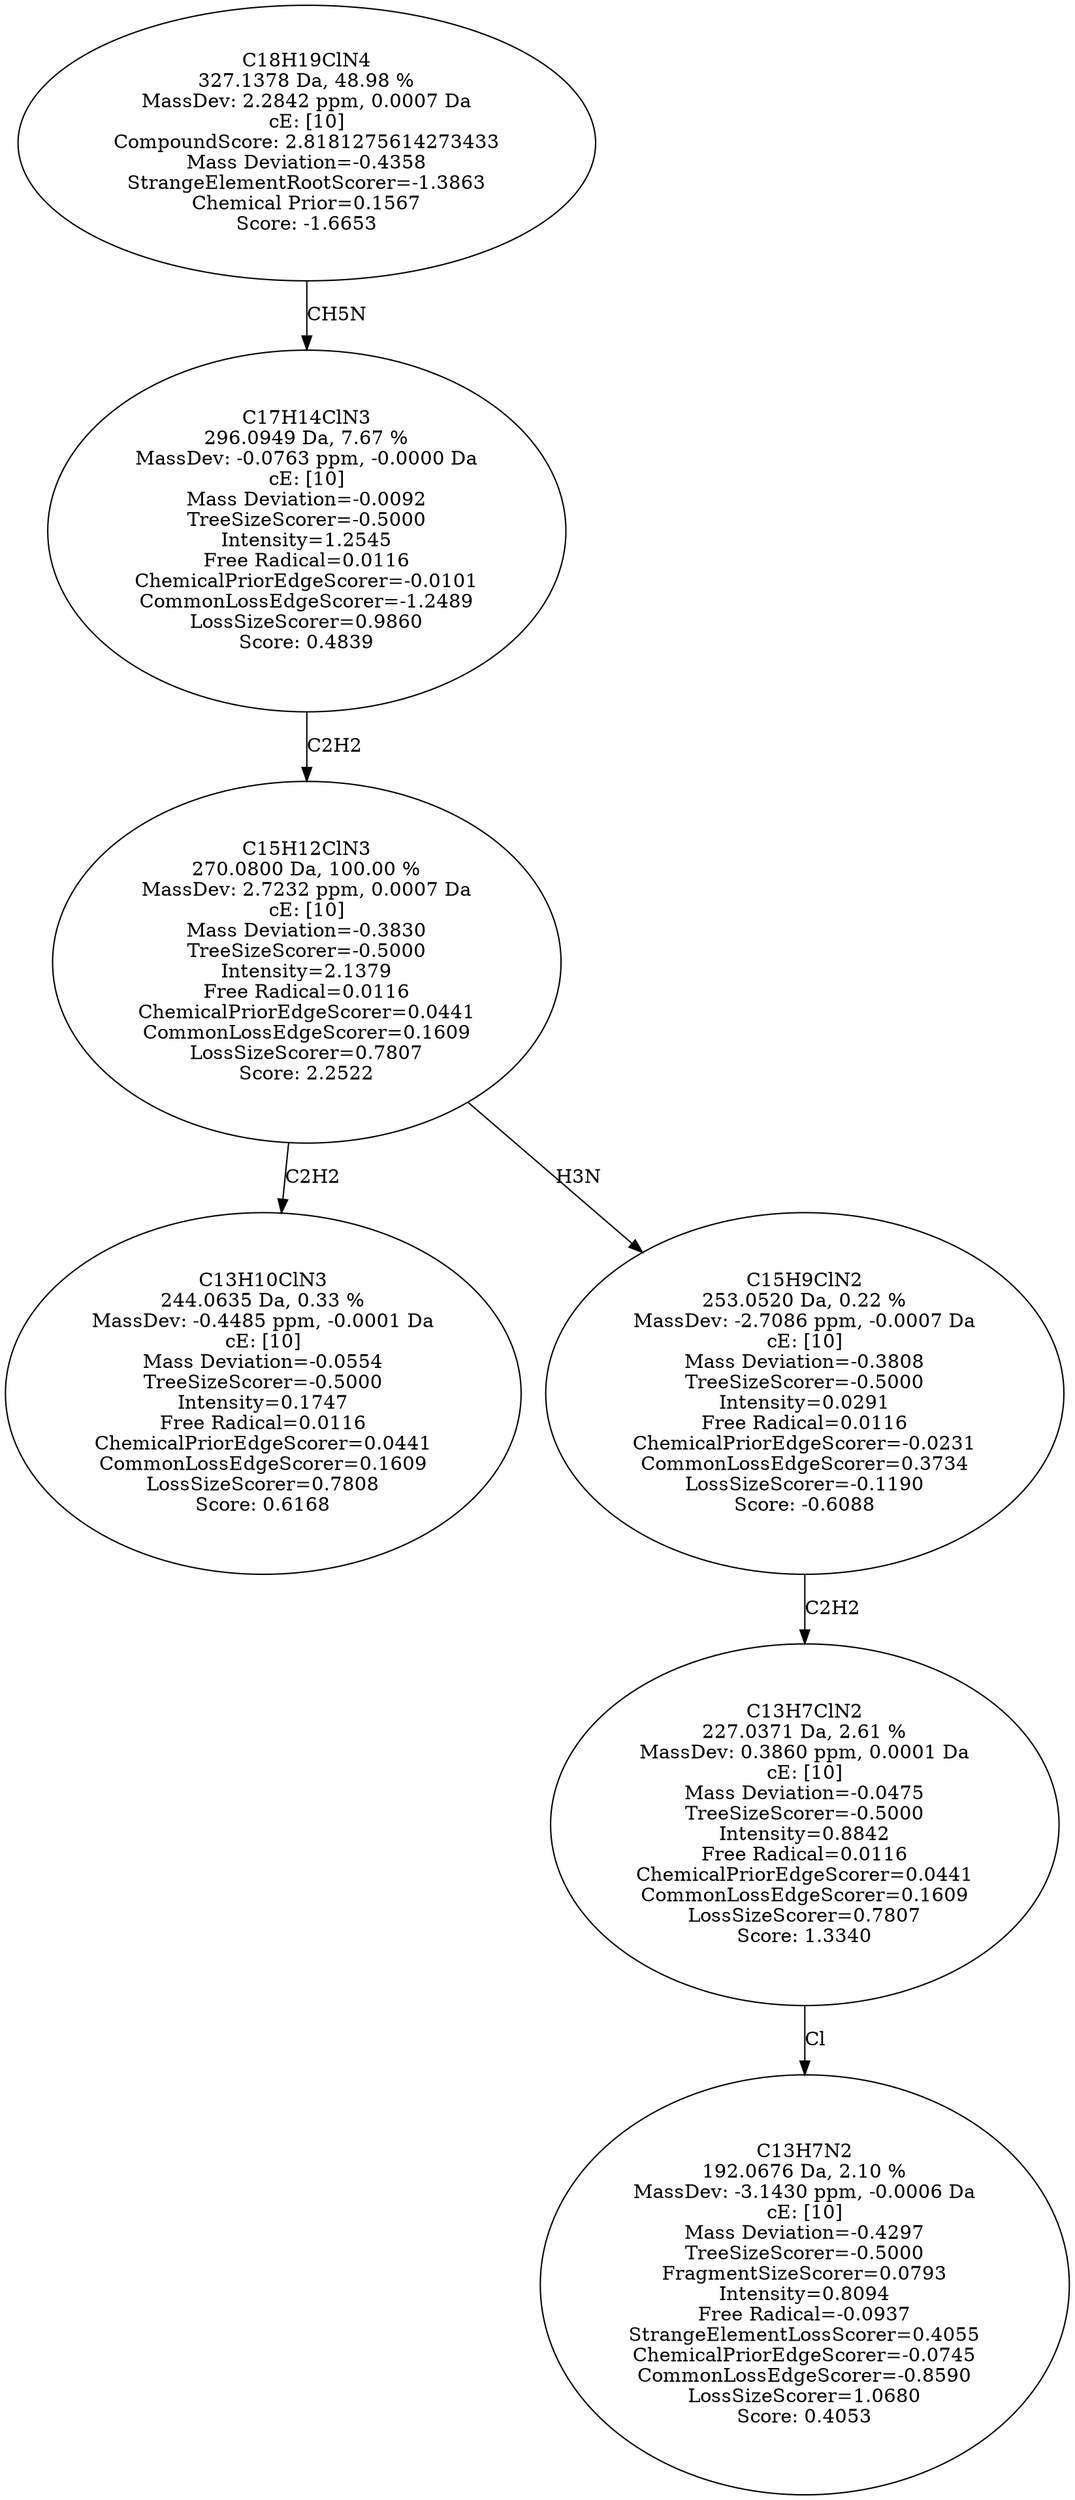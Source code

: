 strict digraph {
v1 [label="C13H10ClN3\n244.0635 Da, 0.33 %\nMassDev: -0.4485 ppm, -0.0001 Da\ncE: [10]\nMass Deviation=-0.0554\nTreeSizeScorer=-0.5000\nIntensity=0.1747\nFree Radical=0.0116\nChemicalPriorEdgeScorer=0.0441\nCommonLossEdgeScorer=0.1609\nLossSizeScorer=0.7808\nScore: 0.6168"];
v2 [label="C13H7N2\n192.0676 Da, 2.10 %\nMassDev: -3.1430 ppm, -0.0006 Da\ncE: [10]\nMass Deviation=-0.4297\nTreeSizeScorer=-0.5000\nFragmentSizeScorer=0.0793\nIntensity=0.8094\nFree Radical=-0.0937\nStrangeElementLossScorer=0.4055\nChemicalPriorEdgeScorer=-0.0745\nCommonLossEdgeScorer=-0.8590\nLossSizeScorer=1.0680\nScore: 0.4053"];
v3 [label="C13H7ClN2\n227.0371 Da, 2.61 %\nMassDev: 0.3860 ppm, 0.0001 Da\ncE: [10]\nMass Deviation=-0.0475\nTreeSizeScorer=-0.5000\nIntensity=0.8842\nFree Radical=0.0116\nChemicalPriorEdgeScorer=0.0441\nCommonLossEdgeScorer=0.1609\nLossSizeScorer=0.7807\nScore: 1.3340"];
v4 [label="C15H9ClN2\n253.0520 Da, 0.22 %\nMassDev: -2.7086 ppm, -0.0007 Da\ncE: [10]\nMass Deviation=-0.3808\nTreeSizeScorer=-0.5000\nIntensity=0.0291\nFree Radical=0.0116\nChemicalPriorEdgeScorer=-0.0231\nCommonLossEdgeScorer=0.3734\nLossSizeScorer=-0.1190\nScore: -0.6088"];
v5 [label="C15H12ClN3\n270.0800 Da, 100.00 %\nMassDev: 2.7232 ppm, 0.0007 Da\ncE: [10]\nMass Deviation=-0.3830\nTreeSizeScorer=-0.5000\nIntensity=2.1379\nFree Radical=0.0116\nChemicalPriorEdgeScorer=0.0441\nCommonLossEdgeScorer=0.1609\nLossSizeScorer=0.7807\nScore: 2.2522"];
v6 [label="C17H14ClN3\n296.0949 Da, 7.67 %\nMassDev: -0.0763 ppm, -0.0000 Da\ncE: [10]\nMass Deviation=-0.0092\nTreeSizeScorer=-0.5000\nIntensity=1.2545\nFree Radical=0.0116\nChemicalPriorEdgeScorer=-0.0101\nCommonLossEdgeScorer=-1.2489\nLossSizeScorer=0.9860\nScore: 0.4839"];
v7 [label="C18H19ClN4\n327.1378 Da, 48.98 %\nMassDev: 2.2842 ppm, 0.0007 Da\ncE: [10]\nCompoundScore: 2.8181275614273433\nMass Deviation=-0.4358\nStrangeElementRootScorer=-1.3863\nChemical Prior=0.1567\nScore: -1.6653"];
v5 -> v1 [label="C2H2"];
v3 -> v2 [label="Cl"];
v4 -> v3 [label="C2H2"];
v5 -> v4 [label="H3N"];
v6 -> v5 [label="C2H2"];
v7 -> v6 [label="CH5N"];
}